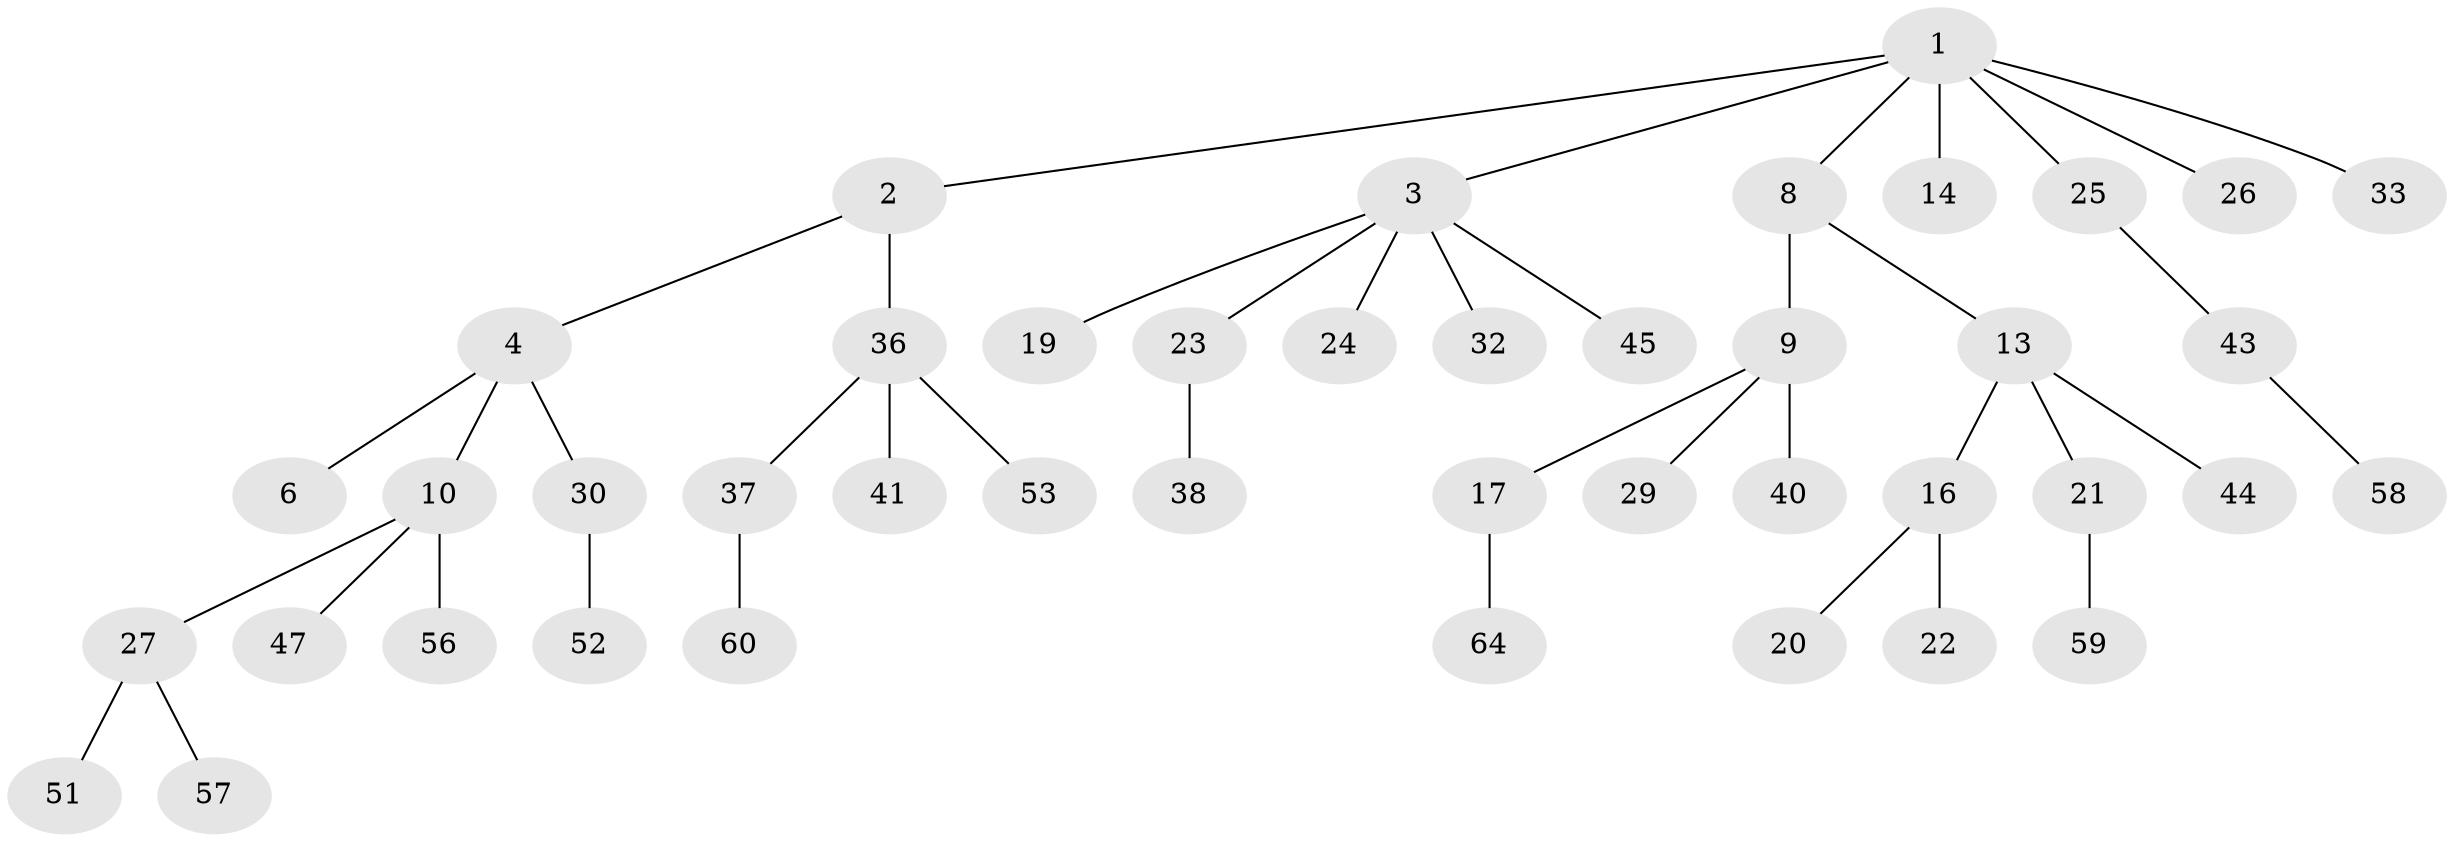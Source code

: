 // Generated by graph-tools (version 1.1) at 2025/52/02/27/25 19:52:12]
// undirected, 43 vertices, 42 edges
graph export_dot {
graph [start="1"]
  node [color=gray90,style=filled];
  1 [super="+5"];
  2 [super="+15"];
  3 [super="+7"];
  4 [super="+63"];
  6 [super="+31"];
  8;
  9 [super="+11"];
  10 [super="+12"];
  13 [super="+34"];
  14 [super="+62"];
  16 [super="+18"];
  17 [super="+46"];
  19;
  20;
  21 [super="+28"];
  22;
  23 [super="+66"];
  24;
  25 [super="+49"];
  26 [super="+35"];
  27 [super="+42"];
  29 [super="+48"];
  30 [super="+65"];
  32;
  33;
  36 [super="+39"];
  37 [super="+50"];
  38;
  40;
  41;
  43 [super="+61"];
  44 [super="+55"];
  45;
  47 [super="+54"];
  51;
  52;
  53;
  56;
  57 [super="+67"];
  58;
  59;
  60 [super="+68"];
  64 [super="+69"];
  1 -- 2;
  1 -- 3;
  1 -- 14;
  1 -- 25;
  1 -- 26;
  1 -- 8;
  1 -- 33;
  2 -- 4;
  2 -- 36;
  3 -- 19;
  3 -- 24;
  3 -- 45;
  3 -- 32;
  3 -- 23;
  4 -- 6;
  4 -- 10;
  4 -- 30;
  8 -- 9;
  8 -- 13;
  9 -- 40;
  9 -- 29;
  9 -- 17;
  10 -- 27;
  10 -- 56;
  10 -- 47;
  13 -- 16;
  13 -- 21;
  13 -- 44;
  16 -- 20;
  16 -- 22;
  17 -- 64;
  21 -- 59;
  23 -- 38;
  25 -- 43;
  27 -- 57;
  27 -- 51;
  30 -- 52;
  36 -- 37;
  36 -- 53;
  36 -- 41;
  37 -- 60;
  43 -- 58;
}
